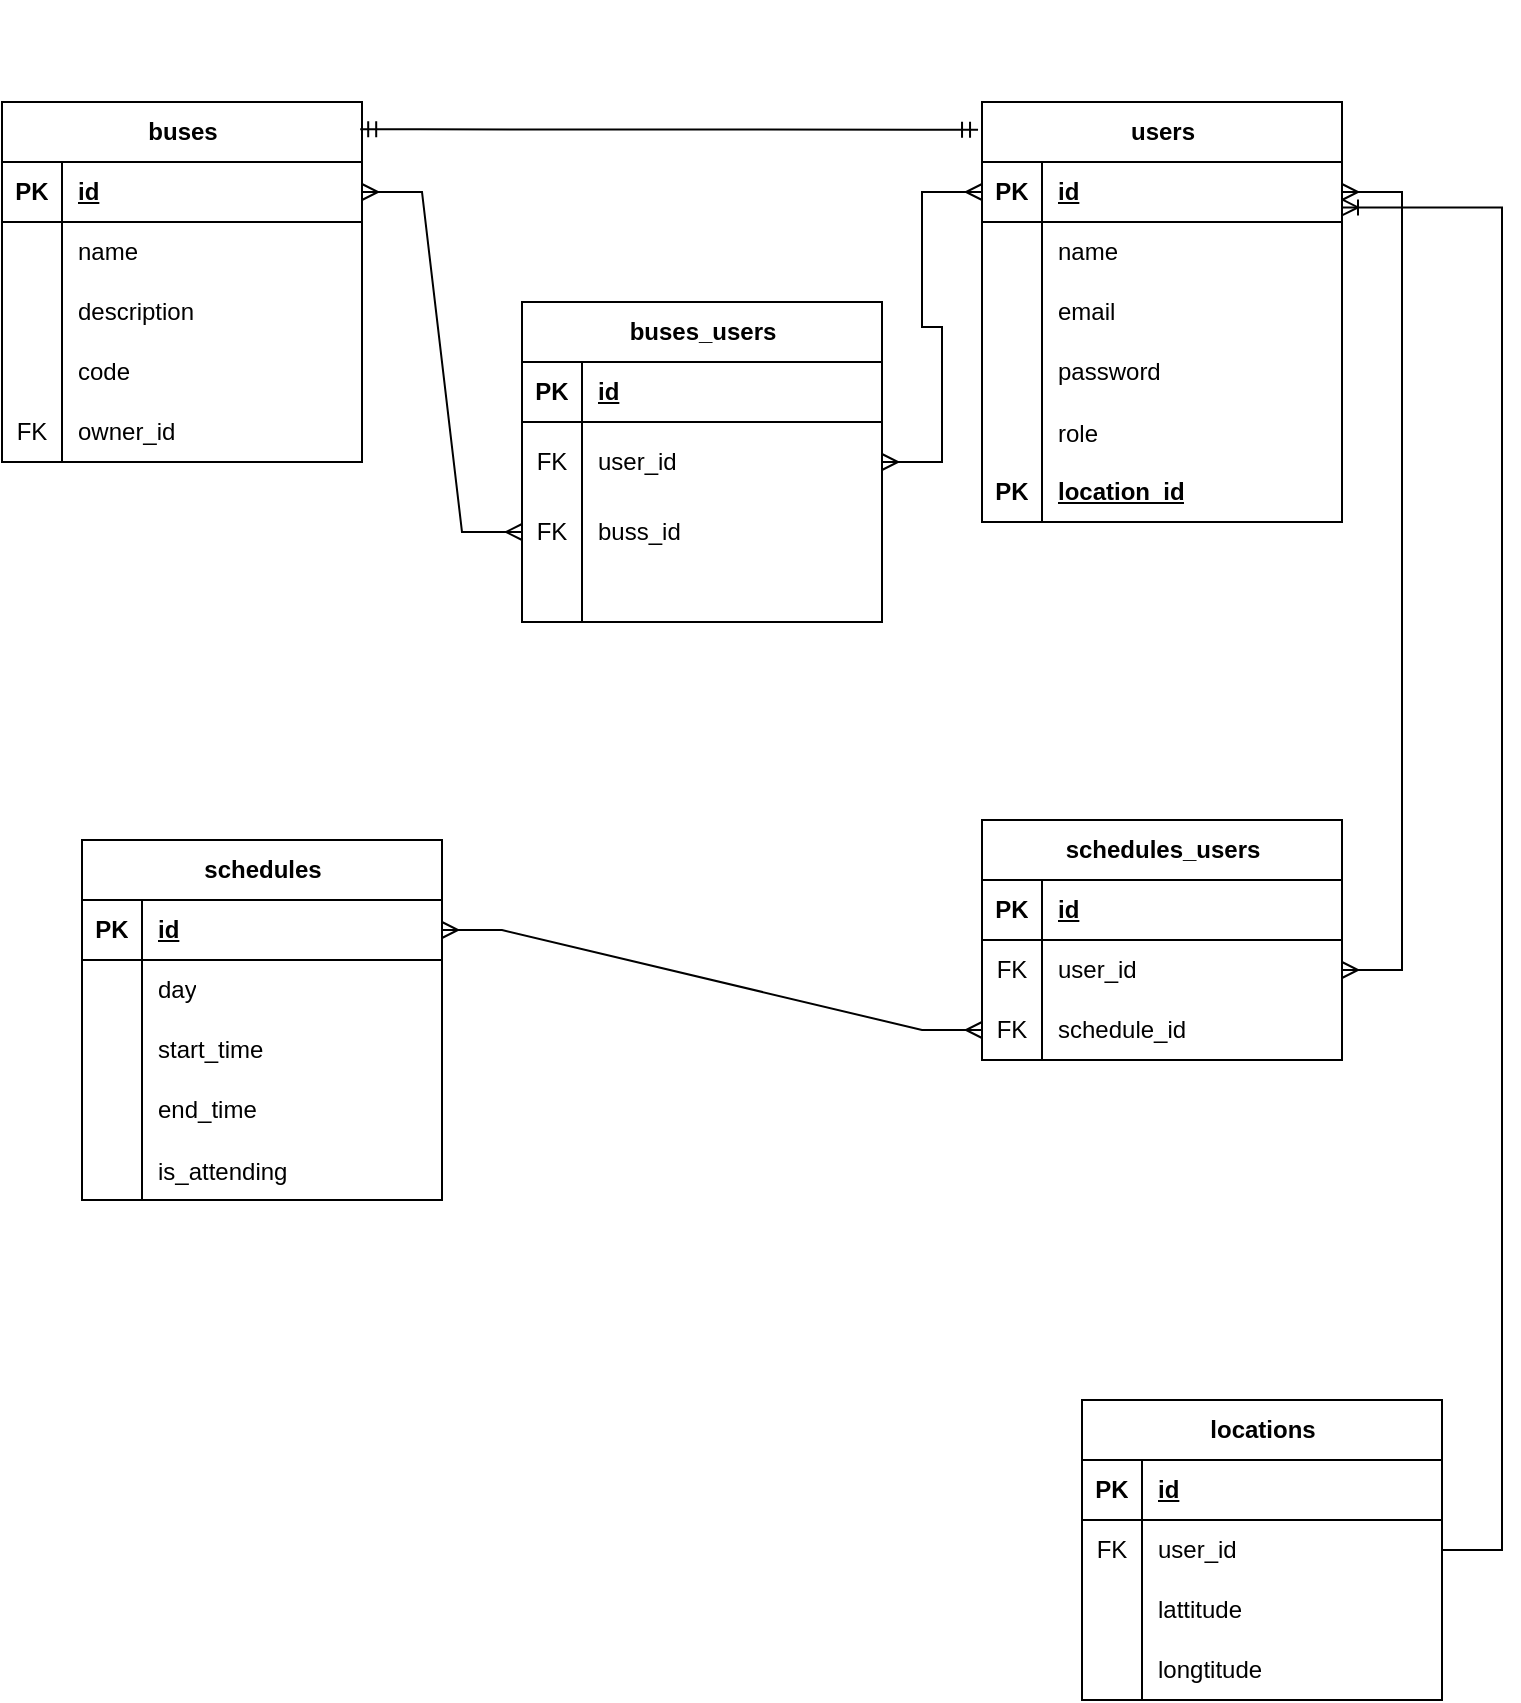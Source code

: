 <?xml version="1.0" encoding="UTF-8"?>
<mxfile version="24.0.5" type="google">
  <diagram name="Page-1" id="7xVTeEqnIs6m-C72wl3W">
    <mxGraphModel dx="1459" dy="686" grid="1" gridSize="10" guides="1" tooltips="1" connect="1" arrows="1" fold="1" page="1" pageScale="1" pageWidth="850" pageHeight="1100" math="0" shadow="0">
      <root>
        <mxCell id="0" />
        <mxCell id="1" parent="0" />
        <mxCell id="Ev1GPyDTXVJDqk7CLpmK-25" value="" style="group" parent="1" vertex="1" connectable="0">
          <mxGeometry x="510" y="10" width="180" height="180" as="geometry" />
        </mxCell>
        <mxCell id="Ev1GPyDTXVJDqk7CLpmK-11" value="users" style="shape=table;startSize=30;container=1;collapsible=1;childLayout=tableLayout;fixedRows=1;rowLines=0;fontStyle=1;align=center;resizeLast=1;html=1;" parent="Ev1GPyDTXVJDqk7CLpmK-25" vertex="1">
          <mxGeometry y="51" width="180" height="210" as="geometry" />
        </mxCell>
        <mxCell id="Ev1GPyDTXVJDqk7CLpmK-12" value="" style="shape=tableRow;horizontal=0;startSize=0;swimlaneHead=0;swimlaneBody=0;fillColor=none;collapsible=0;dropTarget=0;points=[[0,0.5],[1,0.5]];portConstraint=eastwest;top=0;left=0;right=0;bottom=1;" parent="Ev1GPyDTXVJDqk7CLpmK-11" vertex="1">
          <mxGeometry y="30" width="180" height="30" as="geometry" />
        </mxCell>
        <mxCell id="Ev1GPyDTXVJDqk7CLpmK-13" value="PK" style="shape=partialRectangle;connectable=0;fillColor=none;top=0;left=0;bottom=0;right=0;fontStyle=1;overflow=hidden;whiteSpace=wrap;html=1;" parent="Ev1GPyDTXVJDqk7CLpmK-12" vertex="1">
          <mxGeometry width="30" height="30" as="geometry">
            <mxRectangle width="30" height="30" as="alternateBounds" />
          </mxGeometry>
        </mxCell>
        <mxCell id="Ev1GPyDTXVJDqk7CLpmK-14" value="id" style="shape=partialRectangle;connectable=0;fillColor=none;top=0;left=0;bottom=0;right=0;align=left;spacingLeft=6;fontStyle=5;overflow=hidden;whiteSpace=wrap;html=1;" parent="Ev1GPyDTXVJDqk7CLpmK-12" vertex="1">
          <mxGeometry x="30" width="150" height="30" as="geometry">
            <mxRectangle width="150" height="30" as="alternateBounds" />
          </mxGeometry>
        </mxCell>
        <mxCell id="Ev1GPyDTXVJDqk7CLpmK-15" value="" style="shape=tableRow;horizontal=0;startSize=0;swimlaneHead=0;swimlaneBody=0;fillColor=none;collapsible=0;dropTarget=0;points=[[0,0.5],[1,0.5]];portConstraint=eastwest;top=0;left=0;right=0;bottom=0;" parent="Ev1GPyDTXVJDqk7CLpmK-11" vertex="1">
          <mxGeometry y="60" width="180" height="30" as="geometry" />
        </mxCell>
        <mxCell id="Ev1GPyDTXVJDqk7CLpmK-16" value="" style="shape=partialRectangle;connectable=0;fillColor=none;top=0;left=0;bottom=0;right=0;editable=1;overflow=hidden;whiteSpace=wrap;html=1;" parent="Ev1GPyDTXVJDqk7CLpmK-15" vertex="1">
          <mxGeometry width="30" height="30" as="geometry">
            <mxRectangle width="30" height="30" as="alternateBounds" />
          </mxGeometry>
        </mxCell>
        <mxCell id="Ev1GPyDTXVJDqk7CLpmK-17" value="name" style="shape=partialRectangle;connectable=0;fillColor=none;top=0;left=0;bottom=0;right=0;align=left;spacingLeft=6;overflow=hidden;whiteSpace=wrap;html=1;" parent="Ev1GPyDTXVJDqk7CLpmK-15" vertex="1">
          <mxGeometry x="30" width="150" height="30" as="geometry">
            <mxRectangle width="150" height="30" as="alternateBounds" />
          </mxGeometry>
        </mxCell>
        <mxCell id="Ev1GPyDTXVJDqk7CLpmK-18" value="" style="shape=tableRow;horizontal=0;startSize=0;swimlaneHead=0;swimlaneBody=0;fillColor=none;collapsible=0;dropTarget=0;points=[[0,0.5],[1,0.5]];portConstraint=eastwest;top=0;left=0;right=0;bottom=0;" parent="Ev1GPyDTXVJDqk7CLpmK-11" vertex="1">
          <mxGeometry y="90" width="180" height="30" as="geometry" />
        </mxCell>
        <mxCell id="Ev1GPyDTXVJDqk7CLpmK-19" value="" style="shape=partialRectangle;connectable=0;fillColor=none;top=0;left=0;bottom=0;right=0;editable=1;overflow=hidden;whiteSpace=wrap;html=1;" parent="Ev1GPyDTXVJDqk7CLpmK-18" vertex="1">
          <mxGeometry width="30" height="30" as="geometry">
            <mxRectangle width="30" height="30" as="alternateBounds" />
          </mxGeometry>
        </mxCell>
        <mxCell id="Ev1GPyDTXVJDqk7CLpmK-20" value="email" style="shape=partialRectangle;connectable=0;fillColor=none;top=0;left=0;bottom=0;right=0;align=left;spacingLeft=6;overflow=hidden;whiteSpace=wrap;html=1;" parent="Ev1GPyDTXVJDqk7CLpmK-18" vertex="1">
          <mxGeometry x="30" width="150" height="30" as="geometry">
            <mxRectangle width="150" height="30" as="alternateBounds" />
          </mxGeometry>
        </mxCell>
        <mxCell id="Ev1GPyDTXVJDqk7CLpmK-21" value="" style="shape=tableRow;horizontal=0;startSize=0;swimlaneHead=0;swimlaneBody=0;fillColor=none;collapsible=0;dropTarget=0;points=[[0,0.5],[1,0.5]];portConstraint=eastwest;top=0;left=0;right=0;bottom=0;" parent="Ev1GPyDTXVJDqk7CLpmK-11" vertex="1">
          <mxGeometry y="120" width="180" height="30" as="geometry" />
        </mxCell>
        <mxCell id="Ev1GPyDTXVJDqk7CLpmK-22" value="" style="shape=partialRectangle;connectable=0;fillColor=none;top=0;left=0;bottom=0;right=0;editable=1;overflow=hidden;whiteSpace=wrap;html=1;" parent="Ev1GPyDTXVJDqk7CLpmK-21" vertex="1">
          <mxGeometry width="30" height="30" as="geometry">
            <mxRectangle width="30" height="30" as="alternateBounds" />
          </mxGeometry>
        </mxCell>
        <mxCell id="Ev1GPyDTXVJDqk7CLpmK-23" value="password" style="shape=partialRectangle;connectable=0;fillColor=none;top=0;left=0;bottom=0;right=0;align=left;spacingLeft=6;overflow=hidden;whiteSpace=wrap;html=1;" parent="Ev1GPyDTXVJDqk7CLpmK-21" vertex="1">
          <mxGeometry x="30" width="150" height="30" as="geometry">
            <mxRectangle width="150" height="30" as="alternateBounds" />
          </mxGeometry>
        </mxCell>
        <mxCell id="Ev1GPyDTXVJDqk7CLpmK-47" value="" style="shape=tableRow;horizontal=0;startSize=0;swimlaneHead=0;swimlaneBody=0;fillColor=none;collapsible=0;dropTarget=0;points=[[0,0.5],[1,0.5]];portConstraint=eastwest;top=0;left=0;right=0;bottom=0;" parent="Ev1GPyDTXVJDqk7CLpmK-11" vertex="1">
          <mxGeometry y="150" width="180" height="30" as="geometry" />
        </mxCell>
        <mxCell id="Ev1GPyDTXVJDqk7CLpmK-48" value="" style="shape=partialRectangle;connectable=0;fillColor=none;top=0;left=0;bottom=0;right=0;editable=1;overflow=hidden;" parent="Ev1GPyDTXVJDqk7CLpmK-47" vertex="1">
          <mxGeometry width="30" height="30" as="geometry">
            <mxRectangle width="30" height="30" as="alternateBounds" />
          </mxGeometry>
        </mxCell>
        <mxCell id="Ev1GPyDTXVJDqk7CLpmK-49" value="role" style="shape=partialRectangle;connectable=0;fillColor=none;top=0;left=0;bottom=0;right=0;align=left;spacingLeft=6;overflow=hidden;" parent="Ev1GPyDTXVJDqk7CLpmK-47" vertex="1">
          <mxGeometry x="30" width="150" height="30" as="geometry">
            <mxRectangle width="150" height="30" as="alternateBounds" />
          </mxGeometry>
        </mxCell>
        <mxCell id="Ev1GPyDTXVJDqk7CLpmK-89" value="" style="shape=tableRow;horizontal=0;startSize=0;swimlaneHead=0;swimlaneBody=0;fillColor=none;collapsible=0;dropTarget=0;points=[[0,0.5],[1,0.5]];portConstraint=eastwest;top=0;left=0;right=0;bottom=1;" parent="Ev1GPyDTXVJDqk7CLpmK-11" vertex="1">
          <mxGeometry y="180" width="180" height="30" as="geometry" />
        </mxCell>
        <mxCell id="Ev1GPyDTXVJDqk7CLpmK-90" value="PK" style="shape=partialRectangle;connectable=0;fillColor=none;top=0;left=0;bottom=0;right=0;fontStyle=1;overflow=hidden;whiteSpace=wrap;html=1;" parent="Ev1GPyDTXVJDqk7CLpmK-89" vertex="1">
          <mxGeometry width="30" height="30" as="geometry">
            <mxRectangle width="30" height="30" as="alternateBounds" />
          </mxGeometry>
        </mxCell>
        <mxCell id="Ev1GPyDTXVJDqk7CLpmK-91" value="location_id" style="shape=partialRectangle;connectable=0;fillColor=none;top=0;left=0;bottom=0;right=0;align=left;spacingLeft=6;fontStyle=5;overflow=hidden;whiteSpace=wrap;html=1;" parent="Ev1GPyDTXVJDqk7CLpmK-89" vertex="1">
          <mxGeometry x="30" width="150" height="30" as="geometry">
            <mxRectangle width="150" height="30" as="alternateBounds" />
          </mxGeometry>
        </mxCell>
        <mxCell id="Ev1GPyDTXVJDqk7CLpmK-41" value="" style="group" parent="1" vertex="1" connectable="0">
          <mxGeometry x="20" y="10" width="180" height="180" as="geometry" />
        </mxCell>
        <mxCell id="Ev1GPyDTXVJDqk7CLpmK-26" value="buses" style="shape=table;startSize=30;container=1;collapsible=1;childLayout=tableLayout;fixedRows=1;rowLines=0;fontStyle=1;align=center;resizeLast=1;html=1;" parent="Ev1GPyDTXVJDqk7CLpmK-41" vertex="1">
          <mxGeometry y="51" width="180" height="180" as="geometry" />
        </mxCell>
        <mxCell id="Ev1GPyDTXVJDqk7CLpmK-27" value="" style="shape=tableRow;horizontal=0;startSize=0;swimlaneHead=0;swimlaneBody=0;fillColor=none;collapsible=0;dropTarget=0;points=[[0,0.5],[1,0.5]];portConstraint=eastwest;top=0;left=0;right=0;bottom=1;" parent="Ev1GPyDTXVJDqk7CLpmK-26" vertex="1">
          <mxGeometry y="30" width="180" height="30" as="geometry" />
        </mxCell>
        <mxCell id="Ev1GPyDTXVJDqk7CLpmK-28" value="PK" style="shape=partialRectangle;connectable=0;fillColor=none;top=0;left=0;bottom=0;right=0;fontStyle=1;overflow=hidden;whiteSpace=wrap;html=1;" parent="Ev1GPyDTXVJDqk7CLpmK-27" vertex="1">
          <mxGeometry width="30" height="30" as="geometry">
            <mxRectangle width="30" height="30" as="alternateBounds" />
          </mxGeometry>
        </mxCell>
        <mxCell id="Ev1GPyDTXVJDqk7CLpmK-29" value="id" style="shape=partialRectangle;connectable=0;fillColor=none;top=0;left=0;bottom=0;right=0;align=left;spacingLeft=6;fontStyle=5;overflow=hidden;whiteSpace=wrap;html=1;" parent="Ev1GPyDTXVJDqk7CLpmK-27" vertex="1">
          <mxGeometry x="30" width="150" height="30" as="geometry">
            <mxRectangle width="150" height="30" as="alternateBounds" />
          </mxGeometry>
        </mxCell>
        <mxCell id="Ev1GPyDTXVJDqk7CLpmK-30" value="" style="shape=tableRow;horizontal=0;startSize=0;swimlaneHead=0;swimlaneBody=0;fillColor=none;collapsible=0;dropTarget=0;points=[[0,0.5],[1,0.5]];portConstraint=eastwest;top=0;left=0;right=0;bottom=0;" parent="Ev1GPyDTXVJDqk7CLpmK-26" vertex="1">
          <mxGeometry y="60" width="180" height="30" as="geometry" />
        </mxCell>
        <mxCell id="Ev1GPyDTXVJDqk7CLpmK-31" value="" style="shape=partialRectangle;connectable=0;fillColor=none;top=0;left=0;bottom=0;right=0;editable=1;overflow=hidden;whiteSpace=wrap;html=1;" parent="Ev1GPyDTXVJDqk7CLpmK-30" vertex="1">
          <mxGeometry width="30" height="30" as="geometry">
            <mxRectangle width="30" height="30" as="alternateBounds" />
          </mxGeometry>
        </mxCell>
        <mxCell id="Ev1GPyDTXVJDqk7CLpmK-32" value="name" style="shape=partialRectangle;connectable=0;fillColor=none;top=0;left=0;bottom=0;right=0;align=left;spacingLeft=6;overflow=hidden;whiteSpace=wrap;html=1;" parent="Ev1GPyDTXVJDqk7CLpmK-30" vertex="1">
          <mxGeometry x="30" width="150" height="30" as="geometry">
            <mxRectangle width="150" height="30" as="alternateBounds" />
          </mxGeometry>
        </mxCell>
        <mxCell id="Ev1GPyDTXVJDqk7CLpmK-33" value="" style="shape=tableRow;horizontal=0;startSize=0;swimlaneHead=0;swimlaneBody=0;fillColor=none;collapsible=0;dropTarget=0;points=[[0,0.5],[1,0.5]];portConstraint=eastwest;top=0;left=0;right=0;bottom=0;" parent="Ev1GPyDTXVJDqk7CLpmK-26" vertex="1">
          <mxGeometry y="90" width="180" height="30" as="geometry" />
        </mxCell>
        <mxCell id="Ev1GPyDTXVJDqk7CLpmK-34" value="" style="shape=partialRectangle;connectable=0;fillColor=none;top=0;left=0;bottom=0;right=0;editable=1;overflow=hidden;whiteSpace=wrap;html=1;" parent="Ev1GPyDTXVJDqk7CLpmK-33" vertex="1">
          <mxGeometry width="30" height="30" as="geometry">
            <mxRectangle width="30" height="30" as="alternateBounds" />
          </mxGeometry>
        </mxCell>
        <mxCell id="Ev1GPyDTXVJDqk7CLpmK-35" value="description" style="shape=partialRectangle;connectable=0;fillColor=none;top=0;left=0;bottom=0;right=0;align=left;spacingLeft=6;overflow=hidden;whiteSpace=wrap;html=1;" parent="Ev1GPyDTXVJDqk7CLpmK-33" vertex="1">
          <mxGeometry x="30" width="150" height="30" as="geometry">
            <mxRectangle width="150" height="30" as="alternateBounds" />
          </mxGeometry>
        </mxCell>
        <mxCell id="Ev1GPyDTXVJDqk7CLpmK-36" value="" style="shape=tableRow;horizontal=0;startSize=0;swimlaneHead=0;swimlaneBody=0;fillColor=none;collapsible=0;dropTarget=0;points=[[0,0.5],[1,0.5]];portConstraint=eastwest;top=0;left=0;right=0;bottom=0;" parent="Ev1GPyDTXVJDqk7CLpmK-26" vertex="1">
          <mxGeometry y="120" width="180" height="30" as="geometry" />
        </mxCell>
        <mxCell id="Ev1GPyDTXVJDqk7CLpmK-37" value="" style="shape=partialRectangle;connectable=0;fillColor=none;top=0;left=0;bottom=0;right=0;editable=1;overflow=hidden;whiteSpace=wrap;html=1;" parent="Ev1GPyDTXVJDqk7CLpmK-36" vertex="1">
          <mxGeometry width="30" height="30" as="geometry">
            <mxRectangle width="30" height="30" as="alternateBounds" />
          </mxGeometry>
        </mxCell>
        <mxCell id="Ev1GPyDTXVJDqk7CLpmK-38" value="code" style="shape=partialRectangle;connectable=0;fillColor=none;top=0;left=0;bottom=0;right=0;align=left;spacingLeft=6;overflow=hidden;whiteSpace=wrap;html=1;" parent="Ev1GPyDTXVJDqk7CLpmK-36" vertex="1">
          <mxGeometry x="30" width="150" height="30" as="geometry">
            <mxRectangle width="150" height="30" as="alternateBounds" />
          </mxGeometry>
        </mxCell>
        <mxCell id="Ev1GPyDTXVJDqk7CLpmK-43" value="" style="shape=tableRow;horizontal=0;startSize=0;swimlaneHead=0;swimlaneBody=0;fillColor=none;collapsible=0;dropTarget=0;points=[[0,0.5],[1,0.5]];portConstraint=eastwest;top=0;left=0;right=0;bottom=0;" parent="Ev1GPyDTXVJDqk7CLpmK-26" vertex="1">
          <mxGeometry y="150" width="180" height="30" as="geometry" />
        </mxCell>
        <mxCell id="Ev1GPyDTXVJDqk7CLpmK-44" value="FK" style="shape=partialRectangle;connectable=0;fillColor=none;top=0;left=0;bottom=0;right=0;fontStyle=0;overflow=hidden;whiteSpace=wrap;html=1;" parent="Ev1GPyDTXVJDqk7CLpmK-43" vertex="1">
          <mxGeometry width="30" height="30" as="geometry">
            <mxRectangle width="30" height="30" as="alternateBounds" />
          </mxGeometry>
        </mxCell>
        <mxCell id="Ev1GPyDTXVJDqk7CLpmK-45" value="owner_id" style="shape=partialRectangle;connectable=0;fillColor=none;top=0;left=0;bottom=0;right=0;align=left;spacingLeft=6;fontStyle=0;overflow=hidden;whiteSpace=wrap;html=1;" parent="Ev1GPyDTXVJDqk7CLpmK-43" vertex="1">
          <mxGeometry x="30" width="150" height="30" as="geometry">
            <mxRectangle width="150" height="30" as="alternateBounds" />
          </mxGeometry>
        </mxCell>
        <mxCell id="Ev1GPyDTXVJDqk7CLpmK-52" value="buses_users" style="shape=table;startSize=30;container=1;collapsible=1;childLayout=tableLayout;fixedRows=1;rowLines=0;fontStyle=1;align=center;resizeLast=1;html=1;" parent="1" vertex="1">
          <mxGeometry x="280" y="161" width="180" height="160" as="geometry" />
        </mxCell>
        <mxCell id="Ev1GPyDTXVJDqk7CLpmK-53" value="" style="shape=tableRow;horizontal=0;startSize=0;swimlaneHead=0;swimlaneBody=0;fillColor=none;collapsible=0;dropTarget=0;points=[[0,0.5],[1,0.5]];portConstraint=eastwest;top=0;left=0;right=0;bottom=1;" parent="Ev1GPyDTXVJDqk7CLpmK-52" vertex="1">
          <mxGeometry y="30" width="180" height="30" as="geometry" />
        </mxCell>
        <mxCell id="Ev1GPyDTXVJDqk7CLpmK-54" value="PK" style="shape=partialRectangle;connectable=0;fillColor=none;top=0;left=0;bottom=0;right=0;fontStyle=1;overflow=hidden;whiteSpace=wrap;html=1;" parent="Ev1GPyDTXVJDqk7CLpmK-53" vertex="1">
          <mxGeometry width="30" height="30" as="geometry">
            <mxRectangle width="30" height="30" as="alternateBounds" />
          </mxGeometry>
        </mxCell>
        <mxCell id="Ev1GPyDTXVJDqk7CLpmK-55" value="id" style="shape=partialRectangle;connectable=0;fillColor=none;top=0;left=0;bottom=0;right=0;align=left;spacingLeft=6;fontStyle=5;overflow=hidden;whiteSpace=wrap;html=1;" parent="Ev1GPyDTXVJDqk7CLpmK-53" vertex="1">
          <mxGeometry x="30" width="150" height="30" as="geometry">
            <mxRectangle width="150" height="30" as="alternateBounds" />
          </mxGeometry>
        </mxCell>
        <mxCell id="Ev1GPyDTXVJDqk7CLpmK-66" value="" style="shape=tableRow;horizontal=0;startSize=0;swimlaneHead=0;swimlaneBody=0;fillColor=none;collapsible=0;dropTarget=0;points=[[0,0.5],[1,0.5]];portConstraint=eastwest;top=0;left=0;right=0;bottom=0;" parent="Ev1GPyDTXVJDqk7CLpmK-52" vertex="1">
          <mxGeometry y="60" width="180" height="40" as="geometry" />
        </mxCell>
        <mxCell id="Ev1GPyDTXVJDqk7CLpmK-67" value="FK" style="shape=partialRectangle;connectable=0;fillColor=none;top=0;left=0;bottom=0;right=0;fontStyle=0;overflow=hidden;whiteSpace=wrap;html=1;" parent="Ev1GPyDTXVJDqk7CLpmK-66" vertex="1">
          <mxGeometry width="30" height="40" as="geometry">
            <mxRectangle width="30" height="40" as="alternateBounds" />
          </mxGeometry>
        </mxCell>
        <mxCell id="Ev1GPyDTXVJDqk7CLpmK-68" value="user_id" style="shape=partialRectangle;connectable=0;fillColor=none;top=0;left=0;bottom=0;right=0;align=left;spacingLeft=6;fontStyle=0;overflow=hidden;whiteSpace=wrap;html=1;" parent="Ev1GPyDTXVJDqk7CLpmK-66" vertex="1">
          <mxGeometry x="30" width="150" height="40" as="geometry">
            <mxRectangle width="150" height="40" as="alternateBounds" />
          </mxGeometry>
        </mxCell>
        <mxCell id="Ev1GPyDTXVJDqk7CLpmK-70" value="" style="shape=tableRow;horizontal=0;startSize=0;swimlaneHead=0;swimlaneBody=0;fillColor=none;collapsible=0;dropTarget=0;points=[[0,0.5],[1,0.5]];portConstraint=eastwest;top=0;left=0;right=0;bottom=0;" parent="Ev1GPyDTXVJDqk7CLpmK-52" vertex="1">
          <mxGeometry y="100" width="180" height="30" as="geometry" />
        </mxCell>
        <mxCell id="Ev1GPyDTXVJDqk7CLpmK-71" value="FK" style="shape=partialRectangle;connectable=0;fillColor=none;top=0;left=0;bottom=0;right=0;fontStyle=0;overflow=hidden;whiteSpace=wrap;html=1;" parent="Ev1GPyDTXVJDqk7CLpmK-70" vertex="1">
          <mxGeometry width="30" height="30" as="geometry">
            <mxRectangle width="30" height="30" as="alternateBounds" />
          </mxGeometry>
        </mxCell>
        <mxCell id="Ev1GPyDTXVJDqk7CLpmK-72" value="buss_id" style="shape=partialRectangle;connectable=0;fillColor=none;top=0;left=0;bottom=0;right=0;align=left;spacingLeft=6;fontStyle=0;overflow=hidden;whiteSpace=wrap;html=1;" parent="Ev1GPyDTXVJDqk7CLpmK-70" vertex="1">
          <mxGeometry x="30" width="150" height="30" as="geometry">
            <mxRectangle width="150" height="30" as="alternateBounds" />
          </mxGeometry>
        </mxCell>
        <mxCell id="Ev1GPyDTXVJDqk7CLpmK-56" value="" style="shape=tableRow;horizontal=0;startSize=0;swimlaneHead=0;swimlaneBody=0;fillColor=none;collapsible=0;dropTarget=0;points=[[0,0.5],[1,0.5]];portConstraint=eastwest;top=0;left=0;right=0;bottom=0;" parent="Ev1GPyDTXVJDqk7CLpmK-52" vertex="1">
          <mxGeometry y="130" width="180" height="30" as="geometry" />
        </mxCell>
        <mxCell id="Ev1GPyDTXVJDqk7CLpmK-57" value="" style="shape=partialRectangle;connectable=0;fillColor=none;top=0;left=0;bottom=0;right=0;editable=1;overflow=hidden;whiteSpace=wrap;html=1;" parent="Ev1GPyDTXVJDqk7CLpmK-56" vertex="1">
          <mxGeometry width="30" height="30" as="geometry">
            <mxRectangle width="30" height="30" as="alternateBounds" />
          </mxGeometry>
        </mxCell>
        <mxCell id="Ev1GPyDTXVJDqk7CLpmK-58" value="" style="shape=partialRectangle;connectable=0;fillColor=none;top=0;left=0;bottom=0;right=0;align=left;spacingLeft=6;overflow=hidden;whiteSpace=wrap;html=1;" parent="Ev1GPyDTXVJDqk7CLpmK-56" vertex="1">
          <mxGeometry x="30" width="150" height="30" as="geometry">
            <mxRectangle width="150" height="30" as="alternateBounds" />
          </mxGeometry>
        </mxCell>
        <mxCell id="Ev1GPyDTXVJDqk7CLpmK-73" value="" style="edgeStyle=entityRelationEdgeStyle;fontSize=12;html=1;endArrow=ERmany;startArrow=ERmany;rounded=0;entryX=0;entryY=0.5;entryDx=0;entryDy=0;" parent="1" source="Ev1GPyDTXVJDqk7CLpmK-66" target="Ev1GPyDTXVJDqk7CLpmK-12" edge="1">
          <mxGeometry width="100" height="100" relative="1" as="geometry">
            <mxPoint x="340" y="361" as="sourcePoint" />
            <mxPoint x="440" y="261" as="targetPoint" />
          </mxGeometry>
        </mxCell>
        <mxCell id="Ev1GPyDTXVJDqk7CLpmK-74" value="" style="edgeStyle=entityRelationEdgeStyle;fontSize=12;html=1;endArrow=ERmany;startArrow=ERmany;rounded=0;entryX=1;entryY=0.5;entryDx=0;entryDy=0;" parent="1" source="Ev1GPyDTXVJDqk7CLpmK-70" target="Ev1GPyDTXVJDqk7CLpmK-27" edge="1">
          <mxGeometry width="100" height="100" relative="1" as="geometry">
            <mxPoint x="200" y="371" as="sourcePoint" />
            <mxPoint x="440" y="261" as="targetPoint" />
          </mxGeometry>
        </mxCell>
        <mxCell id="Ev1GPyDTXVJDqk7CLpmK-75" value="schedules" style="shape=table;startSize=30;container=1;collapsible=1;childLayout=tableLayout;fixedRows=1;rowLines=0;fontStyle=1;align=center;resizeLast=1;html=1;" parent="1" vertex="1">
          <mxGeometry x="60" y="430" width="180" height="180" as="geometry" />
        </mxCell>
        <mxCell id="Ev1GPyDTXVJDqk7CLpmK-76" value="" style="shape=tableRow;horizontal=0;startSize=0;swimlaneHead=0;swimlaneBody=0;fillColor=none;collapsible=0;dropTarget=0;points=[[0,0.5],[1,0.5]];portConstraint=eastwest;top=0;left=0;right=0;bottom=1;" parent="Ev1GPyDTXVJDqk7CLpmK-75" vertex="1">
          <mxGeometry y="30" width="180" height="30" as="geometry" />
        </mxCell>
        <mxCell id="Ev1GPyDTXVJDqk7CLpmK-77" value="PK" style="shape=partialRectangle;connectable=0;fillColor=none;top=0;left=0;bottom=0;right=0;fontStyle=1;overflow=hidden;whiteSpace=wrap;html=1;" parent="Ev1GPyDTXVJDqk7CLpmK-76" vertex="1">
          <mxGeometry width="30" height="30" as="geometry">
            <mxRectangle width="30" height="30" as="alternateBounds" />
          </mxGeometry>
        </mxCell>
        <mxCell id="Ev1GPyDTXVJDqk7CLpmK-78" value="id" style="shape=partialRectangle;connectable=0;fillColor=none;top=0;left=0;bottom=0;right=0;align=left;spacingLeft=6;fontStyle=5;overflow=hidden;whiteSpace=wrap;html=1;" parent="Ev1GPyDTXVJDqk7CLpmK-76" vertex="1">
          <mxGeometry x="30" width="150" height="30" as="geometry">
            <mxRectangle width="150" height="30" as="alternateBounds" />
          </mxGeometry>
        </mxCell>
        <mxCell id="Ev1GPyDTXVJDqk7CLpmK-79" value="" style="shape=tableRow;horizontal=0;startSize=0;swimlaneHead=0;swimlaneBody=0;fillColor=none;collapsible=0;dropTarget=0;points=[[0,0.5],[1,0.5]];portConstraint=eastwest;top=0;left=0;right=0;bottom=0;" parent="Ev1GPyDTXVJDqk7CLpmK-75" vertex="1">
          <mxGeometry y="60" width="180" height="30" as="geometry" />
        </mxCell>
        <mxCell id="Ev1GPyDTXVJDqk7CLpmK-80" value="" style="shape=partialRectangle;connectable=0;fillColor=none;top=0;left=0;bottom=0;right=0;editable=1;overflow=hidden;whiteSpace=wrap;html=1;" parent="Ev1GPyDTXVJDqk7CLpmK-79" vertex="1">
          <mxGeometry width="30" height="30" as="geometry">
            <mxRectangle width="30" height="30" as="alternateBounds" />
          </mxGeometry>
        </mxCell>
        <mxCell id="Ev1GPyDTXVJDqk7CLpmK-81" value="day" style="shape=partialRectangle;connectable=0;fillColor=none;top=0;left=0;bottom=0;right=0;align=left;spacingLeft=6;overflow=hidden;whiteSpace=wrap;html=1;" parent="Ev1GPyDTXVJDqk7CLpmK-79" vertex="1">
          <mxGeometry x="30" width="150" height="30" as="geometry">
            <mxRectangle width="150" height="30" as="alternateBounds" />
          </mxGeometry>
        </mxCell>
        <mxCell id="Ev1GPyDTXVJDqk7CLpmK-82" value="" style="shape=tableRow;horizontal=0;startSize=0;swimlaneHead=0;swimlaneBody=0;fillColor=none;collapsible=0;dropTarget=0;points=[[0,0.5],[1,0.5]];portConstraint=eastwest;top=0;left=0;right=0;bottom=0;" parent="Ev1GPyDTXVJDqk7CLpmK-75" vertex="1">
          <mxGeometry y="90" width="180" height="30" as="geometry" />
        </mxCell>
        <mxCell id="Ev1GPyDTXVJDqk7CLpmK-83" value="" style="shape=partialRectangle;connectable=0;fillColor=none;top=0;left=0;bottom=0;right=0;editable=1;overflow=hidden;whiteSpace=wrap;html=1;" parent="Ev1GPyDTXVJDqk7CLpmK-82" vertex="1">
          <mxGeometry width="30" height="30" as="geometry">
            <mxRectangle width="30" height="30" as="alternateBounds" />
          </mxGeometry>
        </mxCell>
        <mxCell id="Ev1GPyDTXVJDqk7CLpmK-84" value="start_time" style="shape=partialRectangle;connectable=0;fillColor=none;top=0;left=0;bottom=0;right=0;align=left;spacingLeft=6;overflow=hidden;whiteSpace=wrap;html=1;" parent="Ev1GPyDTXVJDqk7CLpmK-82" vertex="1">
          <mxGeometry x="30" width="150" height="30" as="geometry">
            <mxRectangle width="150" height="30" as="alternateBounds" />
          </mxGeometry>
        </mxCell>
        <mxCell id="Ev1GPyDTXVJDqk7CLpmK-85" value="" style="shape=tableRow;horizontal=0;startSize=0;swimlaneHead=0;swimlaneBody=0;fillColor=none;collapsible=0;dropTarget=0;points=[[0,0.5],[1,0.5]];portConstraint=eastwest;top=0;left=0;right=0;bottom=0;" parent="Ev1GPyDTXVJDqk7CLpmK-75" vertex="1">
          <mxGeometry y="120" width="180" height="30" as="geometry" />
        </mxCell>
        <mxCell id="Ev1GPyDTXVJDqk7CLpmK-86" value="" style="shape=partialRectangle;connectable=0;fillColor=none;top=0;left=0;bottom=0;right=0;editable=1;overflow=hidden;whiteSpace=wrap;html=1;" parent="Ev1GPyDTXVJDqk7CLpmK-85" vertex="1">
          <mxGeometry width="30" height="30" as="geometry">
            <mxRectangle width="30" height="30" as="alternateBounds" />
          </mxGeometry>
        </mxCell>
        <mxCell id="Ev1GPyDTXVJDqk7CLpmK-87" value="end_time" style="shape=partialRectangle;connectable=0;fillColor=none;top=0;left=0;bottom=0;right=0;align=left;spacingLeft=6;overflow=hidden;whiteSpace=wrap;html=1;" parent="Ev1GPyDTXVJDqk7CLpmK-85" vertex="1">
          <mxGeometry x="30" width="150" height="30" as="geometry">
            <mxRectangle width="150" height="30" as="alternateBounds" />
          </mxGeometry>
        </mxCell>
        <mxCell id="Ev1GPyDTXVJDqk7CLpmK-93" value="" style="shape=tableRow;horizontal=0;startSize=0;swimlaneHead=0;swimlaneBody=0;fillColor=none;collapsible=0;dropTarget=0;points=[[0,0.5],[1,0.5]];portConstraint=eastwest;top=0;left=0;right=0;bottom=0;" parent="Ev1GPyDTXVJDqk7CLpmK-75" vertex="1">
          <mxGeometry y="150" width="180" height="30" as="geometry" />
        </mxCell>
        <mxCell id="Ev1GPyDTXVJDqk7CLpmK-94" value="" style="shape=partialRectangle;connectable=0;fillColor=none;top=0;left=0;bottom=0;right=0;editable=1;overflow=hidden;" parent="Ev1GPyDTXVJDqk7CLpmK-93" vertex="1">
          <mxGeometry width="30" height="30" as="geometry">
            <mxRectangle width="30" height="30" as="alternateBounds" />
          </mxGeometry>
        </mxCell>
        <mxCell id="Ev1GPyDTXVJDqk7CLpmK-95" value="is_attending" style="shape=partialRectangle;connectable=0;fillColor=none;top=0;left=0;bottom=0;right=0;align=left;spacingLeft=6;overflow=hidden;" parent="Ev1GPyDTXVJDqk7CLpmK-93" vertex="1">
          <mxGeometry x="30" width="150" height="30" as="geometry">
            <mxRectangle width="150" height="30" as="alternateBounds" />
          </mxGeometry>
        </mxCell>
        <mxCell id="Ev1GPyDTXVJDqk7CLpmK-51" value="" style="edgeStyle=entityRelationEdgeStyle;fontSize=12;html=1;endArrow=ERmandOne;startArrow=ERmandOne;rounded=0;exitX=0.995;exitY=0.076;exitDx=0;exitDy=0;exitPerimeter=0;entryX=-0.011;entryY=0.066;entryDx=0;entryDy=0;entryPerimeter=0;" parent="1" source="Ev1GPyDTXVJDqk7CLpmK-26" target="Ev1GPyDTXVJDqk7CLpmK-11" edge="1">
          <mxGeometry width="100" height="100" relative="1" as="geometry">
            <mxPoint x="190" y="80.92" as="sourcePoint" />
            <mxPoint x="500" y="84" as="targetPoint" />
            <Array as="points">
              <mxPoint x="310" y="230.92" />
            </Array>
          </mxGeometry>
        </mxCell>
        <mxCell id="Ev1GPyDTXVJDqk7CLpmK-96" value="schedules_users" style="shape=table;startSize=30;container=1;collapsible=1;childLayout=tableLayout;fixedRows=1;rowLines=0;fontStyle=1;align=center;resizeLast=1;html=1;" parent="1" vertex="1">
          <mxGeometry x="510" y="420" width="180" height="120" as="geometry" />
        </mxCell>
        <mxCell id="Ev1GPyDTXVJDqk7CLpmK-97" value="" style="shape=tableRow;horizontal=0;startSize=0;swimlaneHead=0;swimlaneBody=0;fillColor=none;collapsible=0;dropTarget=0;points=[[0,0.5],[1,0.5]];portConstraint=eastwest;top=0;left=0;right=0;bottom=1;" parent="Ev1GPyDTXVJDqk7CLpmK-96" vertex="1">
          <mxGeometry y="30" width="180" height="30" as="geometry" />
        </mxCell>
        <mxCell id="Ev1GPyDTXVJDqk7CLpmK-98" value="PK" style="shape=partialRectangle;connectable=0;fillColor=none;top=0;left=0;bottom=0;right=0;fontStyle=1;overflow=hidden;whiteSpace=wrap;html=1;" parent="Ev1GPyDTXVJDqk7CLpmK-97" vertex="1">
          <mxGeometry width="30" height="30" as="geometry">
            <mxRectangle width="30" height="30" as="alternateBounds" />
          </mxGeometry>
        </mxCell>
        <mxCell id="Ev1GPyDTXVJDqk7CLpmK-99" value="id" style="shape=partialRectangle;connectable=0;fillColor=none;top=0;left=0;bottom=0;right=0;align=left;spacingLeft=6;fontStyle=5;overflow=hidden;whiteSpace=wrap;html=1;" parent="Ev1GPyDTXVJDqk7CLpmK-97" vertex="1">
          <mxGeometry x="30" width="150" height="30" as="geometry">
            <mxRectangle width="150" height="30" as="alternateBounds" />
          </mxGeometry>
        </mxCell>
        <mxCell id="Ev1GPyDTXVJDqk7CLpmK-120" value="" style="shape=tableRow;horizontal=0;startSize=0;swimlaneHead=0;swimlaneBody=0;fillColor=none;collapsible=0;dropTarget=0;points=[[0,0.5],[1,0.5]];portConstraint=eastwest;top=0;left=0;right=0;bottom=0;" parent="Ev1GPyDTXVJDqk7CLpmK-96" vertex="1">
          <mxGeometry y="60" width="180" height="30" as="geometry" />
        </mxCell>
        <mxCell id="Ev1GPyDTXVJDqk7CLpmK-121" value="FK" style="shape=partialRectangle;connectable=0;fillColor=none;top=0;left=0;bottom=0;right=0;fontStyle=0;overflow=hidden;whiteSpace=wrap;html=1;" parent="Ev1GPyDTXVJDqk7CLpmK-120" vertex="1">
          <mxGeometry width="30" height="30" as="geometry">
            <mxRectangle width="30" height="30" as="alternateBounds" />
          </mxGeometry>
        </mxCell>
        <mxCell id="Ev1GPyDTXVJDqk7CLpmK-122" value="user_id" style="shape=partialRectangle;connectable=0;fillColor=none;top=0;left=0;bottom=0;right=0;align=left;spacingLeft=6;fontStyle=0;overflow=hidden;whiteSpace=wrap;html=1;" parent="Ev1GPyDTXVJDqk7CLpmK-120" vertex="1">
          <mxGeometry x="30" width="150" height="30" as="geometry">
            <mxRectangle width="150" height="30" as="alternateBounds" />
          </mxGeometry>
        </mxCell>
        <mxCell id="Ev1GPyDTXVJDqk7CLpmK-117" value="" style="shape=tableRow;horizontal=0;startSize=0;swimlaneHead=0;swimlaneBody=0;fillColor=none;collapsible=0;dropTarget=0;points=[[0,0.5],[1,0.5]];portConstraint=eastwest;top=0;left=0;right=0;bottom=0;" parent="Ev1GPyDTXVJDqk7CLpmK-96" vertex="1">
          <mxGeometry y="90" width="180" height="30" as="geometry" />
        </mxCell>
        <mxCell id="Ev1GPyDTXVJDqk7CLpmK-118" value="FK" style="shape=partialRectangle;connectable=0;fillColor=none;top=0;left=0;bottom=0;right=0;fontStyle=0;overflow=hidden;whiteSpace=wrap;html=1;" parent="Ev1GPyDTXVJDqk7CLpmK-117" vertex="1">
          <mxGeometry width="30" height="30" as="geometry">
            <mxRectangle width="30" height="30" as="alternateBounds" />
          </mxGeometry>
        </mxCell>
        <mxCell id="Ev1GPyDTXVJDqk7CLpmK-119" value="schedule_id" style="shape=partialRectangle;connectable=0;fillColor=none;top=0;left=0;bottom=0;right=0;align=left;spacingLeft=6;fontStyle=0;overflow=hidden;whiteSpace=wrap;html=1;" parent="Ev1GPyDTXVJDqk7CLpmK-117" vertex="1">
          <mxGeometry x="30" width="150" height="30" as="geometry">
            <mxRectangle width="150" height="30" as="alternateBounds" />
          </mxGeometry>
        </mxCell>
        <mxCell id="Ev1GPyDTXVJDqk7CLpmK-123" value="" style="edgeStyle=entityRelationEdgeStyle;fontSize=12;html=1;endArrow=ERmany;startArrow=ERmany;rounded=0;entryX=0;entryY=0.5;entryDx=0;entryDy=0;exitX=1;exitY=0.5;exitDx=0;exitDy=0;" parent="1" source="Ev1GPyDTXVJDqk7CLpmK-76" target="Ev1GPyDTXVJDqk7CLpmK-117" edge="1">
          <mxGeometry width="100" height="100" relative="1" as="geometry">
            <mxPoint x="340" y="451" as="sourcePoint" />
            <mxPoint x="440" y="351" as="targetPoint" />
            <Array as="points">
              <mxPoint x="400" y="431" />
            </Array>
          </mxGeometry>
        </mxCell>
        <mxCell id="Ev1GPyDTXVJDqk7CLpmK-124" value="" style="edgeStyle=entityRelationEdgeStyle;fontSize=12;html=1;endArrow=ERmany;startArrow=ERmany;rounded=0;exitX=1;exitY=0.5;exitDx=0;exitDy=0;entryX=1;entryY=0.5;entryDx=0;entryDy=0;" parent="1" source="Ev1GPyDTXVJDqk7CLpmK-120" target="Ev1GPyDTXVJDqk7CLpmK-12" edge="1">
          <mxGeometry width="100" height="100" relative="1" as="geometry">
            <mxPoint x="530" y="581" as="sourcePoint" />
            <mxPoint x="730" y="370" as="targetPoint" />
            <Array as="points">
              <mxPoint x="675" y="416" />
              <mxPoint x="617" y="376" />
              <mxPoint x="655" y="366" />
            </Array>
          </mxGeometry>
        </mxCell>
        <mxCell id="Ev1GPyDTXVJDqk7CLpmK-126" value="locations" style="shape=table;startSize=30;container=1;collapsible=1;childLayout=tableLayout;fixedRows=1;rowLines=0;fontStyle=1;align=center;resizeLast=1;html=1;" parent="1" vertex="1">
          <mxGeometry x="560" y="710" width="180" height="150" as="geometry" />
        </mxCell>
        <mxCell id="Ev1GPyDTXVJDqk7CLpmK-127" value="" style="shape=tableRow;horizontal=0;startSize=0;swimlaneHead=0;swimlaneBody=0;fillColor=none;collapsible=0;dropTarget=0;points=[[0,0.5],[1,0.5]];portConstraint=eastwest;top=0;left=0;right=0;bottom=1;" parent="Ev1GPyDTXVJDqk7CLpmK-126" vertex="1">
          <mxGeometry y="30" width="180" height="30" as="geometry" />
        </mxCell>
        <mxCell id="Ev1GPyDTXVJDqk7CLpmK-128" value="PK" style="shape=partialRectangle;connectable=0;fillColor=none;top=0;left=0;bottom=0;right=0;fontStyle=1;overflow=hidden;whiteSpace=wrap;html=1;" parent="Ev1GPyDTXVJDqk7CLpmK-127" vertex="1">
          <mxGeometry width="30" height="30" as="geometry">
            <mxRectangle width="30" height="30" as="alternateBounds" />
          </mxGeometry>
        </mxCell>
        <mxCell id="Ev1GPyDTXVJDqk7CLpmK-129" value="id" style="shape=partialRectangle;connectable=0;fillColor=none;top=0;left=0;bottom=0;right=0;align=left;spacingLeft=6;fontStyle=5;overflow=hidden;whiteSpace=wrap;html=1;" parent="Ev1GPyDTXVJDqk7CLpmK-127" vertex="1">
          <mxGeometry x="30" width="150" height="30" as="geometry">
            <mxRectangle width="150" height="30" as="alternateBounds" />
          </mxGeometry>
        </mxCell>
        <mxCell id="Ev1GPyDTXVJDqk7CLpmK-140" value="" style="shape=tableRow;horizontal=0;startSize=0;swimlaneHead=0;swimlaneBody=0;fillColor=none;collapsible=0;dropTarget=0;points=[[0,0.5],[1,0.5]];portConstraint=eastwest;top=0;left=0;right=0;bottom=0;" parent="Ev1GPyDTXVJDqk7CLpmK-126" vertex="1">
          <mxGeometry y="60" width="180" height="30" as="geometry" />
        </mxCell>
        <mxCell id="Ev1GPyDTXVJDqk7CLpmK-141" value="FK" style="shape=partialRectangle;connectable=0;fillColor=none;top=0;left=0;bottom=0;right=0;fontStyle=0;overflow=hidden;whiteSpace=wrap;html=1;" parent="Ev1GPyDTXVJDqk7CLpmK-140" vertex="1">
          <mxGeometry width="30" height="30" as="geometry">
            <mxRectangle width="30" height="30" as="alternateBounds" />
          </mxGeometry>
        </mxCell>
        <mxCell id="Ev1GPyDTXVJDqk7CLpmK-142" value="user_id" style="shape=partialRectangle;connectable=0;fillColor=none;top=0;left=0;bottom=0;right=0;align=left;spacingLeft=6;fontStyle=0;overflow=hidden;whiteSpace=wrap;html=1;" parent="Ev1GPyDTXVJDqk7CLpmK-140" vertex="1">
          <mxGeometry x="30" width="150" height="30" as="geometry">
            <mxRectangle width="150" height="30" as="alternateBounds" />
          </mxGeometry>
        </mxCell>
        <mxCell id="Ev1GPyDTXVJDqk7CLpmK-130" value="" style="shape=tableRow;horizontal=0;startSize=0;swimlaneHead=0;swimlaneBody=0;fillColor=none;collapsible=0;dropTarget=0;points=[[0,0.5],[1,0.5]];portConstraint=eastwest;top=0;left=0;right=0;bottom=0;" parent="Ev1GPyDTXVJDqk7CLpmK-126" vertex="1">
          <mxGeometry y="90" width="180" height="30" as="geometry" />
        </mxCell>
        <mxCell id="Ev1GPyDTXVJDqk7CLpmK-131" value="" style="shape=partialRectangle;connectable=0;fillColor=none;top=0;left=0;bottom=0;right=0;editable=1;overflow=hidden;whiteSpace=wrap;html=1;" parent="Ev1GPyDTXVJDqk7CLpmK-130" vertex="1">
          <mxGeometry width="30" height="30" as="geometry">
            <mxRectangle width="30" height="30" as="alternateBounds" />
          </mxGeometry>
        </mxCell>
        <mxCell id="Ev1GPyDTXVJDqk7CLpmK-132" value="lattitude" style="shape=partialRectangle;connectable=0;fillColor=none;top=0;left=0;bottom=0;right=0;align=left;spacingLeft=6;overflow=hidden;whiteSpace=wrap;html=1;" parent="Ev1GPyDTXVJDqk7CLpmK-130" vertex="1">
          <mxGeometry x="30" width="150" height="30" as="geometry">
            <mxRectangle width="150" height="30" as="alternateBounds" />
          </mxGeometry>
        </mxCell>
        <mxCell id="Ev1GPyDTXVJDqk7CLpmK-133" value="" style="shape=tableRow;horizontal=0;startSize=0;swimlaneHead=0;swimlaneBody=0;fillColor=none;collapsible=0;dropTarget=0;points=[[0,0.5],[1,0.5]];portConstraint=eastwest;top=0;left=0;right=0;bottom=0;" parent="Ev1GPyDTXVJDqk7CLpmK-126" vertex="1">
          <mxGeometry y="120" width="180" height="30" as="geometry" />
        </mxCell>
        <mxCell id="Ev1GPyDTXVJDqk7CLpmK-134" value="" style="shape=partialRectangle;connectable=0;fillColor=none;top=0;left=0;bottom=0;right=0;editable=1;overflow=hidden;whiteSpace=wrap;html=1;" parent="Ev1GPyDTXVJDqk7CLpmK-133" vertex="1">
          <mxGeometry width="30" height="30" as="geometry">
            <mxRectangle width="30" height="30" as="alternateBounds" />
          </mxGeometry>
        </mxCell>
        <mxCell id="Ev1GPyDTXVJDqk7CLpmK-135" value="longtitude" style="shape=partialRectangle;connectable=0;fillColor=none;top=0;left=0;bottom=0;right=0;align=left;spacingLeft=6;overflow=hidden;whiteSpace=wrap;html=1;" parent="Ev1GPyDTXVJDqk7CLpmK-133" vertex="1">
          <mxGeometry x="30" width="150" height="30" as="geometry">
            <mxRectangle width="150" height="30" as="alternateBounds" />
          </mxGeometry>
        </mxCell>
        <mxCell id="Ev1GPyDTXVJDqk7CLpmK-145" value="" style="edgeStyle=entityRelationEdgeStyle;fontSize=12;html=1;endArrow=ERoneToMany;rounded=0;entryX=1;entryY=0.758;entryDx=0;entryDy=0;entryPerimeter=0;" parent="1" source="Ev1GPyDTXVJDqk7CLpmK-140" target="Ev1GPyDTXVJDqk7CLpmK-12" edge="1">
          <mxGeometry width="100" height="100" relative="1" as="geometry">
            <mxPoint x="340" y="490" as="sourcePoint" />
            <mxPoint x="440" y="390" as="targetPoint" />
            <Array as="points">
              <mxPoint x="660" y="700" />
            </Array>
          </mxGeometry>
        </mxCell>
      </root>
    </mxGraphModel>
  </diagram>
</mxfile>
